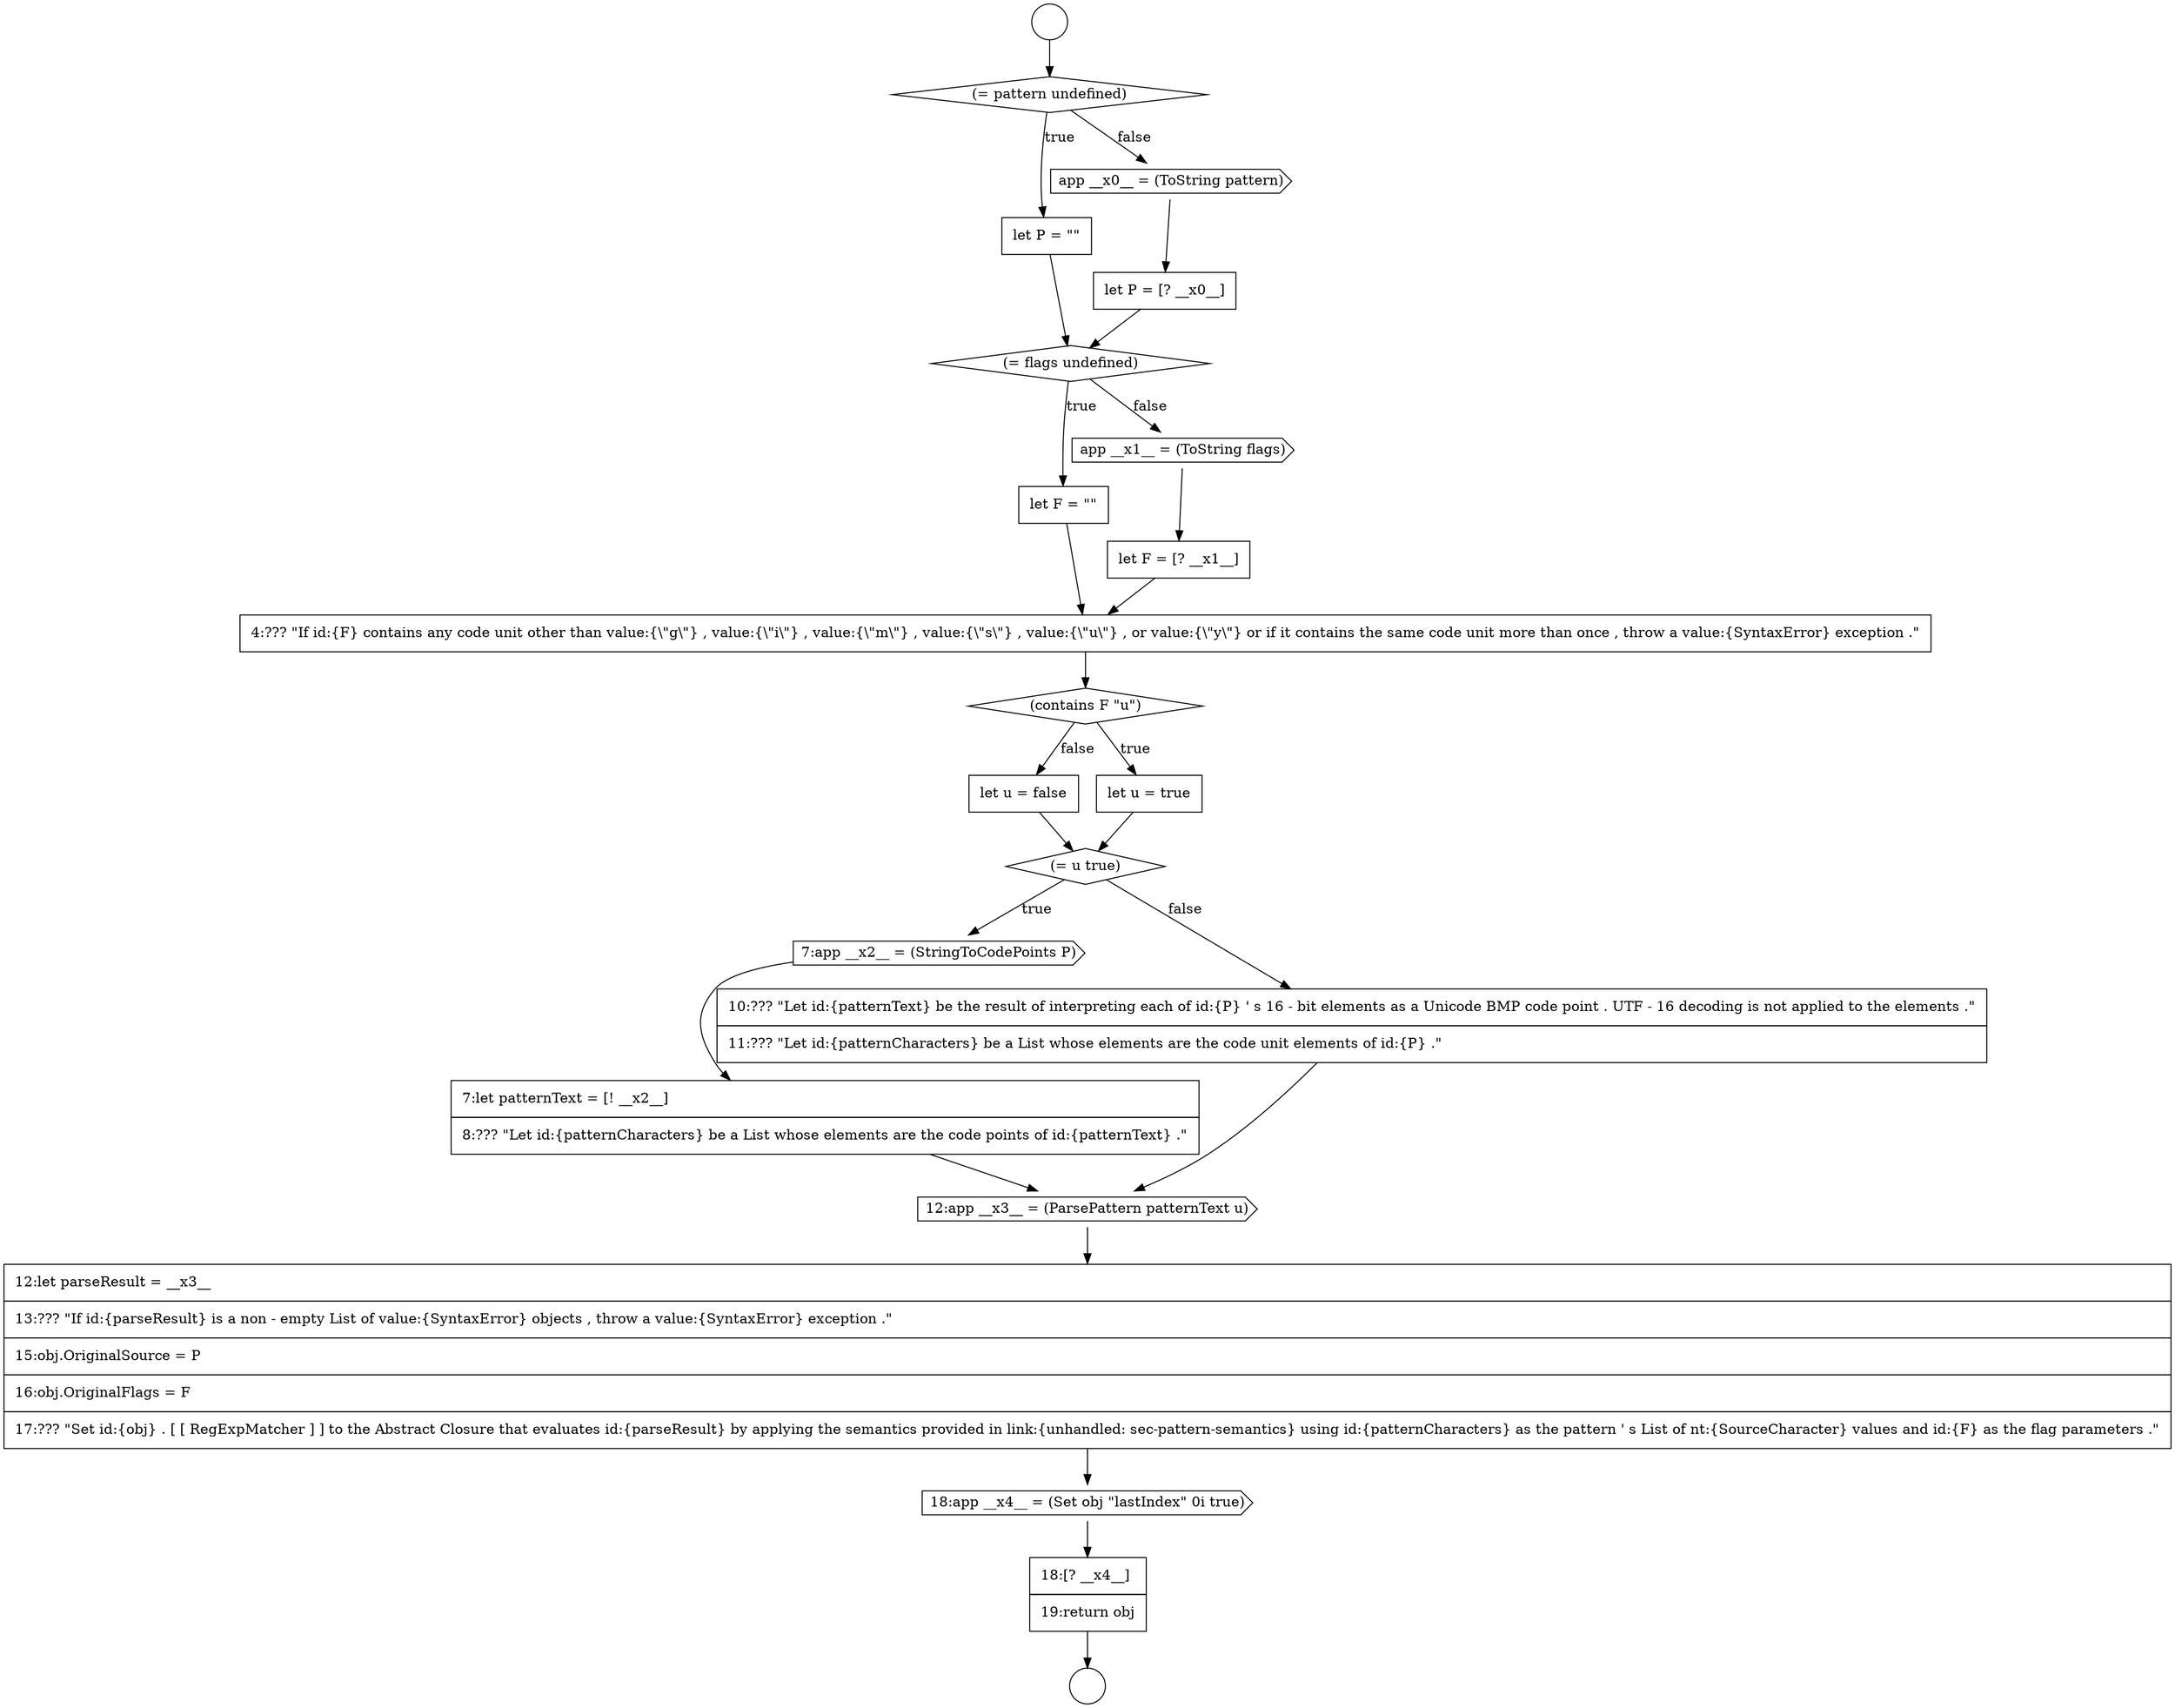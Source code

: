 digraph {
  node14944 [shape=circle label=" " color="black" fillcolor="white" style=filled]
  node14954 [shape=diamond, label=<<font color="black">(contains F &quot;u&quot;)</font>> color="black" fillcolor="white" style=filled]
  node14949 [shape=diamond, label=<<font color="black">(= flags undefined)</font>> color="black" fillcolor="white" style=filled]
  node14945 [shape=diamond, label=<<font color="black">(= pattern undefined)</font>> color="black" fillcolor="white" style=filled]
  node14953 [shape=none, margin=0, label=<<font color="black">
    <table border="0" cellborder="1" cellspacing="0" cellpadding="10">
      <tr><td align="left">4:??? &quot;If id:{F} contains any code unit other than value:{\&quot;g\&quot;} , value:{\&quot;i\&quot;} , value:{\&quot;m\&quot;} , value:{\&quot;s\&quot;} , value:{\&quot;u\&quot;} , or value:{\&quot;y\&quot;} or if it contains the same code unit more than once , throw a value:{SyntaxError} exception .&quot;</td></tr>
    </table>
  </font>> color="black" fillcolor="white" style=filled]
  node14950 [shape=none, margin=0, label=<<font color="black">
    <table border="0" cellborder="1" cellspacing="0" cellpadding="10">
      <tr><td align="left">let F = &quot;&quot;</td></tr>
    </table>
  </font>> color="black" fillcolor="white" style=filled]
  node14961 [shape=cds, label=<<font color="black">12:app __x3__ = (ParsePattern patternText u)</font>> color="black" fillcolor="white" style=filled]
  node14946 [shape=none, margin=0, label=<<font color="black">
    <table border="0" cellborder="1" cellspacing="0" cellpadding="10">
      <tr><td align="left">let P = &quot;&quot;</td></tr>
    </table>
  </font>> color="black" fillcolor="white" style=filled]
  node14957 [shape=diamond, label=<<font color="black">(= u true)</font>> color="black" fillcolor="white" style=filled]
  node14947 [shape=cds, label=<<font color="black">app __x0__ = (ToString pattern)</font>> color="black" fillcolor="white" style=filled]
  node14951 [shape=cds, label=<<font color="black">app __x1__ = (ToString flags)</font>> color="black" fillcolor="white" style=filled]
  node14962 [shape=none, margin=0, label=<<font color="black">
    <table border="0" cellborder="1" cellspacing="0" cellpadding="10">
      <tr><td align="left">12:let parseResult = __x3__</td></tr>
      <tr><td align="left">13:??? &quot;If id:{parseResult} is a non - empty List of value:{SyntaxError} objects , throw a value:{SyntaxError} exception .&quot;</td></tr>
      <tr><td align="left">15:obj.OriginalSource = P</td></tr>
      <tr><td align="left">16:obj.OriginalFlags = F</td></tr>
      <tr><td align="left">17:??? &quot;Set id:{obj} . [ [ RegExpMatcher ] ] to the Abstract Closure that evaluates id:{parseResult} by applying the semantics provided in link:{unhandled: sec-pattern-semantics} using id:{patternCharacters} as the pattern ' s List of nt:{SourceCharacter} values and id:{F} as the flag parameters .&quot;</td></tr>
    </table>
  </font>> color="black" fillcolor="white" style=filled]
  node14948 [shape=none, margin=0, label=<<font color="black">
    <table border="0" cellborder="1" cellspacing="0" cellpadding="10">
      <tr><td align="left">let P = [? __x0__]</td></tr>
    </table>
  </font>> color="black" fillcolor="white" style=filled]
  node14963 [shape=cds, label=<<font color="black">18:app __x4__ = (Set obj &quot;lastIndex&quot; 0i true)</font>> color="black" fillcolor="white" style=filled]
  node14952 [shape=none, margin=0, label=<<font color="black">
    <table border="0" cellborder="1" cellspacing="0" cellpadding="10">
      <tr><td align="left">let F = [? __x1__]</td></tr>
    </table>
  </font>> color="black" fillcolor="white" style=filled]
  node14956 [shape=none, margin=0, label=<<font color="black">
    <table border="0" cellborder="1" cellspacing="0" cellpadding="10">
      <tr><td align="left">let u = false</td></tr>
    </table>
  </font>> color="black" fillcolor="white" style=filled]
  node14959 [shape=none, margin=0, label=<<font color="black">
    <table border="0" cellborder="1" cellspacing="0" cellpadding="10">
      <tr><td align="left">7:let patternText = [! __x2__]</td></tr>
      <tr><td align="left">8:??? &quot;Let id:{patternCharacters} be a List whose elements are the code points of id:{patternText} .&quot;</td></tr>
    </table>
  </font>> color="black" fillcolor="white" style=filled]
  node14964 [shape=none, margin=0, label=<<font color="black">
    <table border="0" cellborder="1" cellspacing="0" cellpadding="10">
      <tr><td align="left">18:[? __x4__]</td></tr>
      <tr><td align="left">19:return obj</td></tr>
    </table>
  </font>> color="black" fillcolor="white" style=filled]
  node14958 [shape=cds, label=<<font color="black">7:app __x2__ = (StringToCodePoints P)</font>> color="black" fillcolor="white" style=filled]
  node14943 [shape=circle label=" " color="black" fillcolor="white" style=filled]
  node14960 [shape=none, margin=0, label=<<font color="black">
    <table border="0" cellborder="1" cellspacing="0" cellpadding="10">
      <tr><td align="left">10:??? &quot;Let id:{patternText} be the result of interpreting each of id:{P} ' s 16 - bit elements as a Unicode BMP code point . UTF - 16 decoding is not applied to the elements .&quot;</td></tr>
      <tr><td align="left">11:??? &quot;Let id:{patternCharacters} be a List whose elements are the code unit elements of id:{P} .&quot;</td></tr>
    </table>
  </font>> color="black" fillcolor="white" style=filled]
  node14955 [shape=none, margin=0, label=<<font color="black">
    <table border="0" cellborder="1" cellspacing="0" cellpadding="10">
      <tr><td align="left">let u = true</td></tr>
    </table>
  </font>> color="black" fillcolor="white" style=filled]
  node14963 -> node14964 [ color="black"]
  node14945 -> node14946 [label=<<font color="black">true</font>> color="black"]
  node14945 -> node14947 [label=<<font color="black">false</font>> color="black"]
  node14953 -> node14954 [ color="black"]
  node14955 -> node14957 [ color="black"]
  node14960 -> node14961 [ color="black"]
  node14959 -> node14961 [ color="black"]
  node14961 -> node14962 [ color="black"]
  node14949 -> node14950 [label=<<font color="black">true</font>> color="black"]
  node14949 -> node14951 [label=<<font color="black">false</font>> color="black"]
  node14943 -> node14945 [ color="black"]
  node14957 -> node14958 [label=<<font color="black">true</font>> color="black"]
  node14957 -> node14960 [label=<<font color="black">false</font>> color="black"]
  node14954 -> node14955 [label=<<font color="black">true</font>> color="black"]
  node14954 -> node14956 [label=<<font color="black">false</font>> color="black"]
  node14958 -> node14959 [ color="black"]
  node14952 -> node14953 [ color="black"]
  node14956 -> node14957 [ color="black"]
  node14947 -> node14948 [ color="black"]
  node14951 -> node14952 [ color="black"]
  node14964 -> node14944 [ color="black"]
  node14950 -> node14953 [ color="black"]
  node14948 -> node14949 [ color="black"]
  node14946 -> node14949 [ color="black"]
  node14962 -> node14963 [ color="black"]
}
